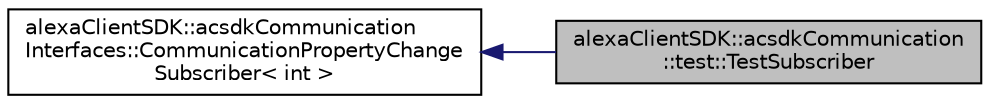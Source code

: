 digraph "alexaClientSDK::acsdkCommunication::test::TestSubscriber"
{
  edge [fontname="Helvetica",fontsize="10",labelfontname="Helvetica",labelfontsize="10"];
  node [fontname="Helvetica",fontsize="10",shape=record];
  rankdir="LR";
  Node0 [label="alexaClientSDK::acsdkCommunication\l::test::TestSubscriber",height=0.2,width=0.4,color="black", fillcolor="grey75", style="filled", fontcolor="black"];
  Node1 -> Node0 [dir="back",color="midnightblue",fontsize="10",style="solid",fontname="Helvetica"];
  Node1 [label="alexaClientSDK::acsdkCommunication\lInterfaces::CommunicationPropertyChange\lSubscriber\< int \>",height=0.2,width=0.4,color="black", fillcolor="white", style="filled",URL="$classalexa_client_s_d_k_1_1acsdk_communication_interfaces_1_1_communication_property_change_subscriber.html"];
}

